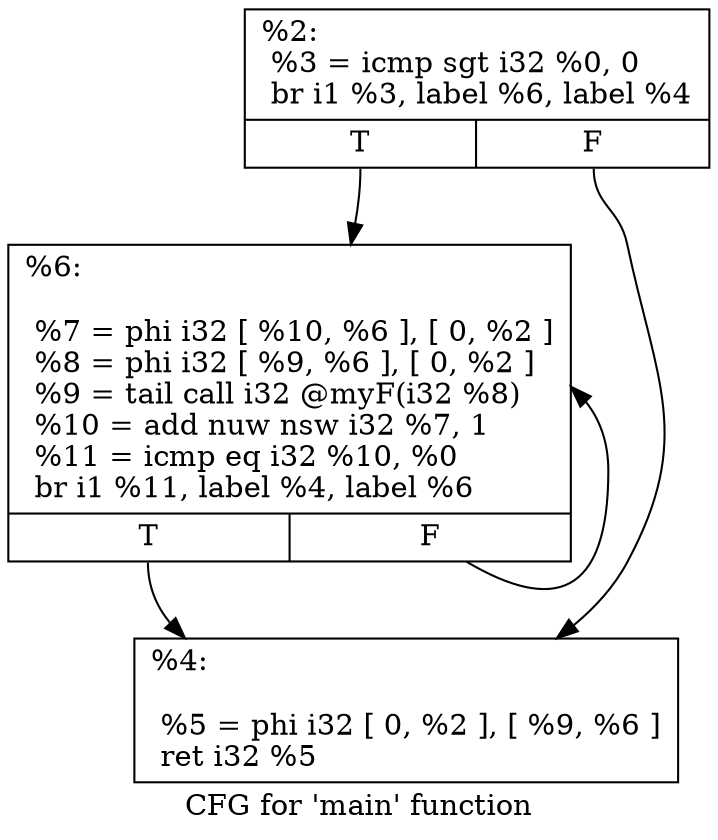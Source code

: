 digraph "CFG for 'main' function" {
	label="CFG for 'main' function";

	Node0x2d01d70 [shape=record,label="{%2:\l  %3 = icmp sgt i32 %0, 0\l  br i1 %3, label %6, label %4\l|{<s0>T|<s1>F}}"];
	Node0x2d01d70:s0 -> Node0x2d01e10;
	Node0x2d01d70:s1 -> Node0x2d01dc0;
	Node0x2d01dc0 [shape=record,label="{%4:\l\l  %5 = phi i32 [ 0, %2 ], [ %9, %6 ]\l  ret i32 %5\l}"];
	Node0x2d01e10 [shape=record,label="{%6:\l\l  %7 = phi i32 [ %10, %6 ], [ 0, %2 ]\l  %8 = phi i32 [ %9, %6 ], [ 0, %2 ]\l  %9 = tail call i32 @myF(i32 %8)\l  %10 = add nuw nsw i32 %7, 1\l  %11 = icmp eq i32 %10, %0\l  br i1 %11, label %4, label %6\l|{<s0>T|<s1>F}}"];
	Node0x2d01e10:s0 -> Node0x2d01dc0;
	Node0x2d01e10:s1 -> Node0x2d01e10;
}
